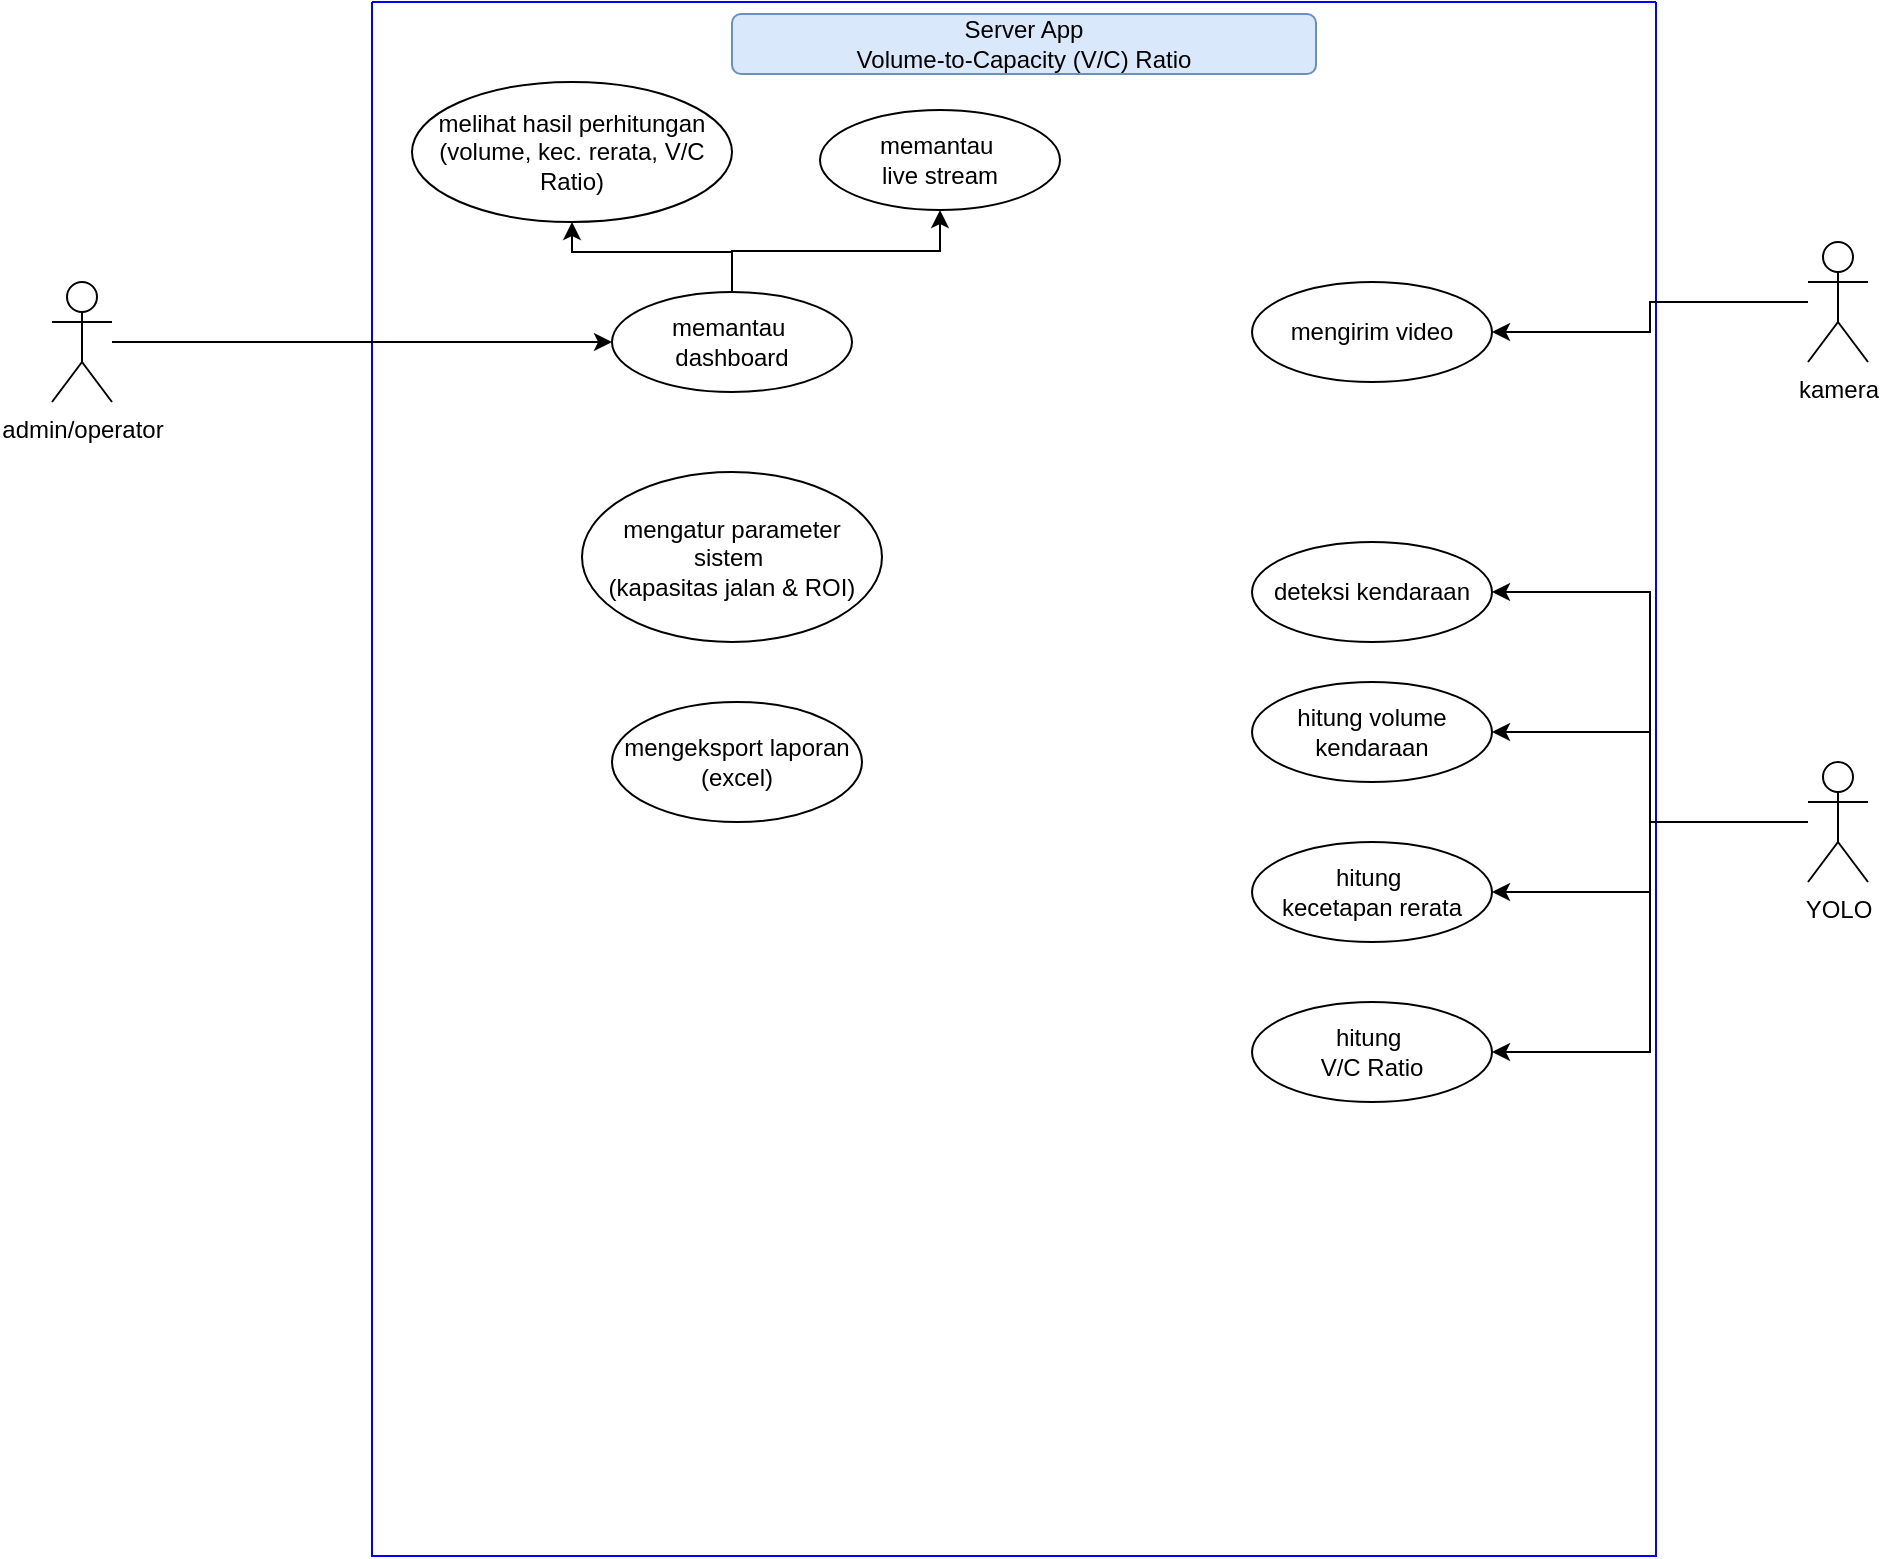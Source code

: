 <mxfile version="28.1.2">
  <diagram name="Page-1" id="W0E3eCwyeLn_9uuLJ8j-">
    <mxGraphModel dx="1491" dy="613" grid="1" gridSize="10" guides="1" tooltips="1" connect="1" arrows="1" fold="1" page="1" pageScale="1" pageWidth="1400" pageHeight="850" math="0" shadow="0">
      <root>
        <mxCell id="0" />
        <mxCell id="1" parent="0" />
        <mxCell id="ri4fA3X4wJIPtLG49xZp-1" value="" style="swimlane;startSize=0;fillColor=#fff2cc;strokeColor=#0000FF;" vertex="1" parent="1">
          <mxGeometry x="520" y="190" width="642" height="777" as="geometry">
            <mxRectangle x="180" y="160" width="50" height="40" as="alternateBounds" />
          </mxGeometry>
        </mxCell>
        <mxCell id="ri4fA3X4wJIPtLG49xZp-23" value="Server App&lt;div&gt;Volume-to-Capacity (V/C) Ratio&lt;/div&gt;" style="text;html=1;align=center;verticalAlign=middle;whiteSpace=wrap;rounded=1;fillColor=#dae8fc;strokeColor=#6c8ebf;fillStyle=solid;gradientColor=none;perimeterSpacing=0;strokeWidth=1;spacingTop=1;spacingBottom=1;" vertex="1" parent="ri4fA3X4wJIPtLG49xZp-1">
          <mxGeometry x="180" y="6" width="292" height="30" as="geometry" />
        </mxCell>
        <mxCell id="ri4fA3X4wJIPtLG49xZp-66" style="edgeStyle=orthogonalEdgeStyle;rounded=0;orthogonalLoop=1;jettySize=auto;html=1;entryX=0.5;entryY=1;entryDx=0;entryDy=0;" edge="1" parent="ri4fA3X4wJIPtLG49xZp-1" source="ri4fA3X4wJIPtLG49xZp-63" target="ri4fA3X4wJIPtLG49xZp-65">
          <mxGeometry relative="1" as="geometry" />
        </mxCell>
        <mxCell id="ri4fA3X4wJIPtLG49xZp-67" style="edgeStyle=orthogonalEdgeStyle;rounded=0;orthogonalLoop=1;jettySize=auto;html=1;entryX=0.5;entryY=1;entryDx=0;entryDy=0;" edge="1" parent="ri4fA3X4wJIPtLG49xZp-1" source="ri4fA3X4wJIPtLG49xZp-63" target="ri4fA3X4wJIPtLG49xZp-64">
          <mxGeometry relative="1" as="geometry" />
        </mxCell>
        <mxCell id="ri4fA3X4wJIPtLG49xZp-63" value="memantau&amp;nbsp;&lt;div&gt;dashboard&lt;/div&gt;" style="ellipse;whiteSpace=wrap;html=1;" vertex="1" parent="ri4fA3X4wJIPtLG49xZp-1">
          <mxGeometry x="120" y="145" width="120" height="50" as="geometry" />
        </mxCell>
        <mxCell id="ri4fA3X4wJIPtLG49xZp-64" value="memantau&amp;nbsp;&lt;div&gt;live stream&lt;/div&gt;" style="ellipse;whiteSpace=wrap;html=1;" vertex="1" parent="ri4fA3X4wJIPtLG49xZp-1">
          <mxGeometry x="224" y="54" width="120" height="50" as="geometry" />
        </mxCell>
        <mxCell id="ri4fA3X4wJIPtLG49xZp-65" value="melihat hasil perhitungan&lt;div&gt;(volume, kec. rerata, V/C Ratio)&lt;/div&gt;" style="ellipse;whiteSpace=wrap;html=1;" vertex="1" parent="ri4fA3X4wJIPtLG49xZp-1">
          <mxGeometry x="20" y="40" width="160" height="70" as="geometry" />
        </mxCell>
        <mxCell id="ri4fA3X4wJIPtLG49xZp-69" value="mengatur parameter sistem&amp;nbsp;&lt;div&gt;(kapasitas jalan &amp;amp; ROI)&lt;/div&gt;" style="ellipse;whiteSpace=wrap;html=1;" vertex="1" parent="ri4fA3X4wJIPtLG49xZp-1">
          <mxGeometry x="105" y="235" width="150" height="85" as="geometry" />
        </mxCell>
        <mxCell id="ri4fA3X4wJIPtLG49xZp-70" value="mengeksport laporan (excel)" style="ellipse;whiteSpace=wrap;html=1;" vertex="1" parent="ri4fA3X4wJIPtLG49xZp-1">
          <mxGeometry x="120" y="350" width="125" height="60" as="geometry" />
        </mxCell>
        <mxCell id="ri4fA3X4wJIPtLG49xZp-71" value="mengirim video" style="ellipse;whiteSpace=wrap;html=1;" vertex="1" parent="ri4fA3X4wJIPtLG49xZp-1">
          <mxGeometry x="440" y="140" width="120" height="50" as="geometry" />
        </mxCell>
        <mxCell id="ri4fA3X4wJIPtLG49xZp-73" value="deteksi kendaraan" style="ellipse;whiteSpace=wrap;html=1;" vertex="1" parent="ri4fA3X4wJIPtLG49xZp-1">
          <mxGeometry x="440" y="270" width="120" height="50" as="geometry" />
        </mxCell>
        <mxCell id="ri4fA3X4wJIPtLG49xZp-74" value="hitung volume kendaraan" style="ellipse;whiteSpace=wrap;html=1;" vertex="1" parent="ri4fA3X4wJIPtLG49xZp-1">
          <mxGeometry x="440" y="340" width="120" height="50" as="geometry" />
        </mxCell>
        <mxCell id="ri4fA3X4wJIPtLG49xZp-75" value="hitung&amp;nbsp;&lt;div&gt;kecetapan rerata&lt;/div&gt;" style="ellipse;whiteSpace=wrap;html=1;" vertex="1" parent="ri4fA3X4wJIPtLG49xZp-1">
          <mxGeometry x="440" y="420" width="120" height="50" as="geometry" />
        </mxCell>
        <mxCell id="ri4fA3X4wJIPtLG49xZp-76" value="hitung&amp;nbsp;&lt;div&gt;V/C Ratio&lt;/div&gt;" style="ellipse;whiteSpace=wrap;html=1;" vertex="1" parent="ri4fA3X4wJIPtLG49xZp-1">
          <mxGeometry x="440" y="500" width="120" height="50" as="geometry" />
        </mxCell>
        <mxCell id="ri4fA3X4wJIPtLG49xZp-77" style="edgeStyle=orthogonalEdgeStyle;rounded=0;orthogonalLoop=1;jettySize=auto;html=1;entryX=1;entryY=0.5;entryDx=0;entryDy=0;" edge="1" parent="1" source="ri4fA3X4wJIPtLG49xZp-60" target="ri4fA3X4wJIPtLG49xZp-73">
          <mxGeometry relative="1" as="geometry" />
        </mxCell>
        <mxCell id="ri4fA3X4wJIPtLG49xZp-78" style="edgeStyle=orthogonalEdgeStyle;rounded=0;orthogonalLoop=1;jettySize=auto;html=1;entryX=1;entryY=0.5;entryDx=0;entryDy=0;" edge="1" parent="1" source="ri4fA3X4wJIPtLG49xZp-60" target="ri4fA3X4wJIPtLG49xZp-74">
          <mxGeometry relative="1" as="geometry" />
        </mxCell>
        <mxCell id="ri4fA3X4wJIPtLG49xZp-79" style="edgeStyle=orthogonalEdgeStyle;rounded=0;orthogonalLoop=1;jettySize=auto;html=1;" edge="1" parent="1" source="ri4fA3X4wJIPtLG49xZp-60" target="ri4fA3X4wJIPtLG49xZp-75">
          <mxGeometry relative="1" as="geometry" />
        </mxCell>
        <mxCell id="ri4fA3X4wJIPtLG49xZp-80" style="edgeStyle=orthogonalEdgeStyle;rounded=0;orthogonalLoop=1;jettySize=auto;html=1;entryX=1;entryY=0.5;entryDx=0;entryDy=0;" edge="1" parent="1" source="ri4fA3X4wJIPtLG49xZp-60" target="ri4fA3X4wJIPtLG49xZp-76">
          <mxGeometry relative="1" as="geometry" />
        </mxCell>
        <mxCell id="ri4fA3X4wJIPtLG49xZp-60" value="YOLO" style="shape=umlActor;verticalLabelPosition=bottom;verticalAlign=top;html=1;outlineConnect=0;" vertex="1" parent="1">
          <mxGeometry x="1238" y="570" width="30" height="60" as="geometry" />
        </mxCell>
        <mxCell id="ri4fA3X4wJIPtLG49xZp-68" style="edgeStyle=orthogonalEdgeStyle;rounded=0;orthogonalLoop=1;jettySize=auto;html=1;entryX=0;entryY=0.5;entryDx=0;entryDy=0;" edge="1" parent="1" source="ri4fA3X4wJIPtLG49xZp-62" target="ri4fA3X4wJIPtLG49xZp-63">
          <mxGeometry relative="1" as="geometry" />
        </mxCell>
        <mxCell id="ri4fA3X4wJIPtLG49xZp-62" value="admin/operator" style="shape=umlActor;verticalLabelPosition=bottom;verticalAlign=top;html=1;outlineConnect=0;" vertex="1" parent="1">
          <mxGeometry x="360" y="330" width="30" height="60" as="geometry" />
        </mxCell>
        <mxCell id="ri4fA3X4wJIPtLG49xZp-72" style="edgeStyle=orthogonalEdgeStyle;rounded=0;orthogonalLoop=1;jettySize=auto;html=1;entryX=1;entryY=0.5;entryDx=0;entryDy=0;" edge="1" parent="1" source="ri4fA3X4wJIPtLG49xZp-36" target="ri4fA3X4wJIPtLG49xZp-71">
          <mxGeometry relative="1" as="geometry" />
        </mxCell>
        <mxCell id="ri4fA3X4wJIPtLG49xZp-36" value="kamera" style="shape=umlActor;verticalLabelPosition=bottom;verticalAlign=top;html=1;outlineConnect=0;" vertex="1" parent="1">
          <mxGeometry x="1238" y="310" width="30" height="60" as="geometry" />
        </mxCell>
      </root>
    </mxGraphModel>
  </diagram>
</mxfile>
